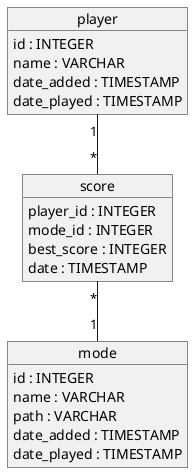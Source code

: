 @startuml

object player {
    id : INTEGER
    name : VARCHAR
    date_added : TIMESTAMP
    date_played : TIMESTAMP
}

object score {
    player_id : INTEGER
    mode_id : INTEGER
    best_score : INTEGER
    date : TIMESTAMP
}

object mode {
    id : INTEGER
    name : VARCHAR
    path : VARCHAR
    date_added : TIMESTAMP
    date_played : TIMESTAMP
}

player "1" -- "*" score
score "*" -- "1" mode

@enduml

